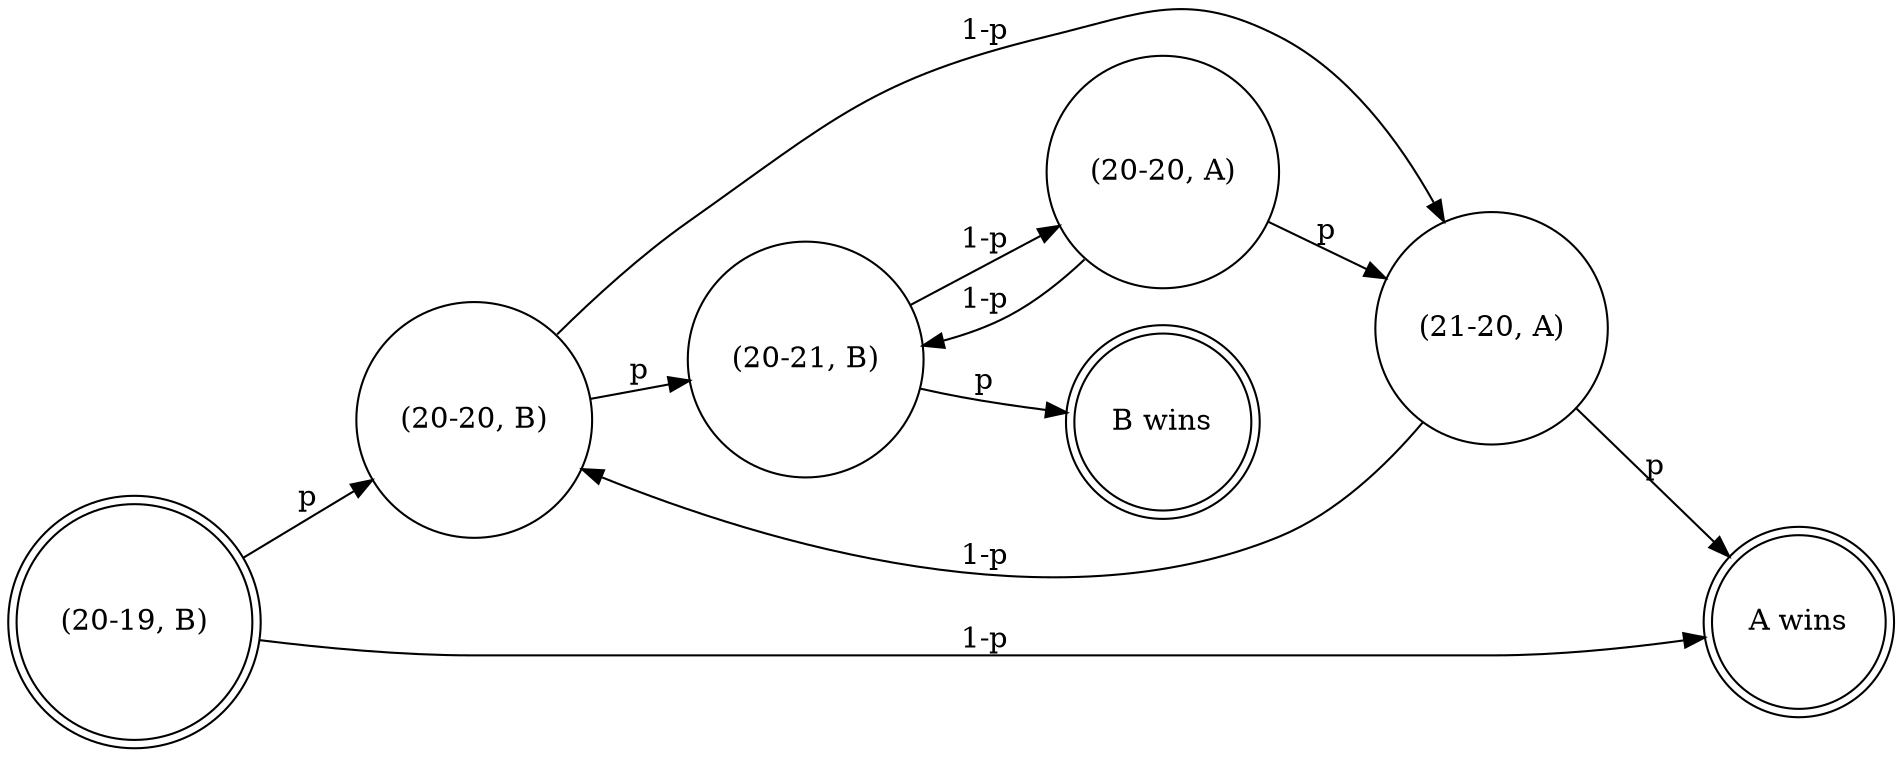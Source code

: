 digraph {
  rankdir = LR;

  node [ shape = "doublecircle" label = "(20-19, B)" ] N0;
  node [ shape = "circle" label = "(20-20, B)" ] N1;
  node [ shape = "circle" label = "(21-20, A)" ] N2;
  node [ shape = "circle" label = "(20-21, B)" ] N3;
  node [ shape = "circle" label = "(20-20, A)" ] N4;
  node [ shape = "doublecircle" label = "A wins" ] N5;
  node [ shape = "doublecircle" label = "B wins" ] N6;

  N0 -> N1 [ label = "p" ];
  N0 -> N5 [ label = "1-p" ];

  N1 -> N3 [ label = "p" ];
  N1 -> N2 [ label = "1-p" ];

  N2 -> N5 [ label = "p" ];
  N2 -> N1 [ label = "1-p" ];

  N3 -> N6 [ label = "p" ];
  N3 -> N4 [ label = "1-p" ];

  N4 -> N2 [ label = "p" ];
  N4 -> N3 [ label = "1-p" ];
}
